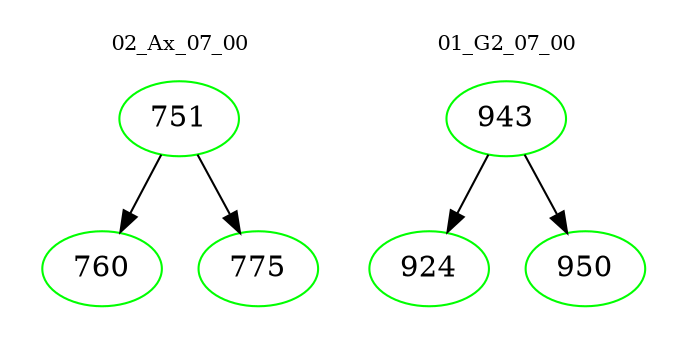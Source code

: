 digraph{
subgraph cluster_0 {
color = white
label = "02_Ax_07_00";
fontsize=10;
T0_751 [label="751", color="green"]
T0_751 -> T0_760 [color="black"]
T0_760 [label="760", color="green"]
T0_751 -> T0_775 [color="black"]
T0_775 [label="775", color="green"]
}
subgraph cluster_1 {
color = white
label = "01_G2_07_00";
fontsize=10;
T1_943 [label="943", color="green"]
T1_943 -> T1_924 [color="black"]
T1_924 [label="924", color="green"]
T1_943 -> T1_950 [color="black"]
T1_950 [label="950", color="green"]
}
}
